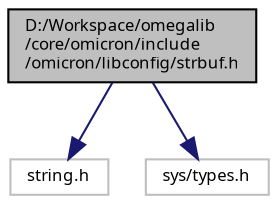 digraph "D:/Workspace/omegalib/core/omicron/include/omicron/libconfig/strbuf.h"
{
  bgcolor="transparent";
  edge [fontname="FreeSans.ttf",fontsize="8",labelfontname="FreeSans.ttf",labelfontsize="8"];
  node [fontname="FreeSans.ttf",fontsize="8",shape=record];
  Node1 [label="D:/Workspace/omegalib\l/core/omicron/include\l/omicron/libconfig/strbuf.h",height=0.2,width=0.4,color="black", fillcolor="grey75", style="filled" fontcolor="black"];
  Node1 -> Node2 [color="midnightblue",fontsize="8",style="solid",fontname="FreeSans.ttf"];
  Node2 [label="string.h",height=0.2,width=0.4,color="grey75"];
  Node1 -> Node3 [color="midnightblue",fontsize="8",style="solid",fontname="FreeSans.ttf"];
  Node3 [label="sys/types.h",height=0.2,width=0.4,color="grey75"];
}
